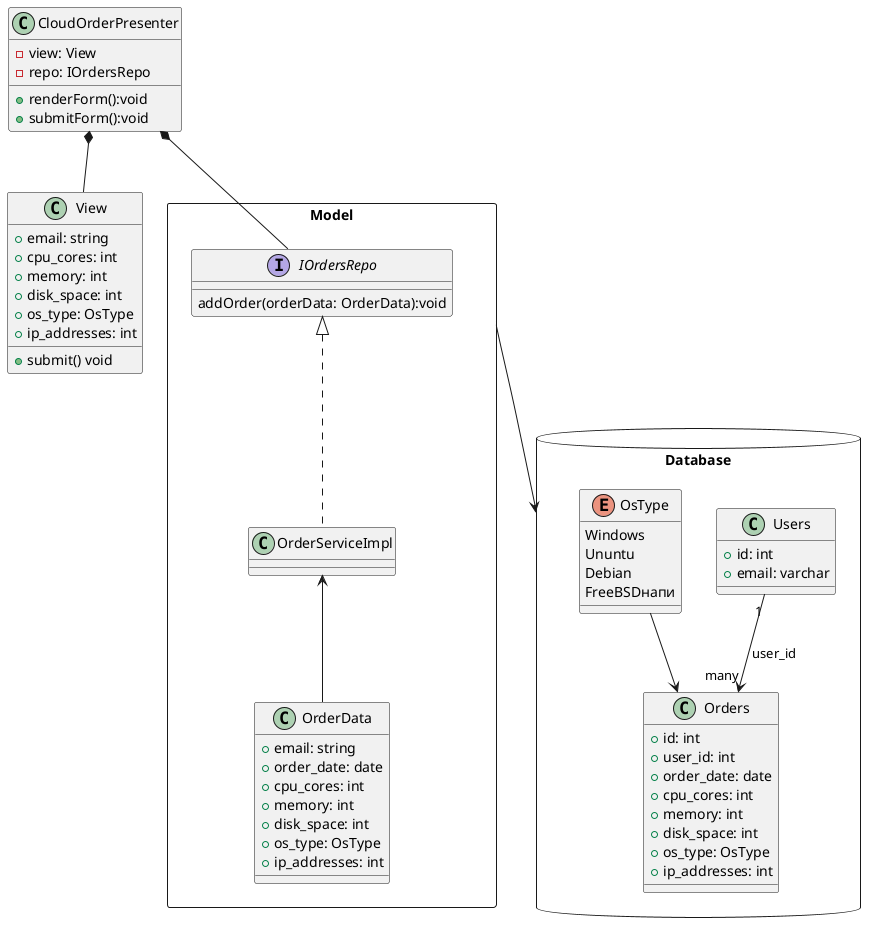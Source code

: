 @startuml  cloud_order

package Database <<database>> {
    class Users {
        + id: int
        + email: varchar
    }
    enum OsType {
        Windows
        Ununtu
        Debian
        FreeBSDнапи
    }
    class Orders {
        + id: int
        + user_id: int
        + order_date: date
        + cpu_cores: int
        + memory: int
        + disk_space: int
        + os_type: OsType
        + ip_addresses: int
    }
    OsType --> Orders
    Users "1" --> "many" Orders : user_id
}

package Model <<rectangle>> {
    class OrderData {
        + email: string
        + order_date: date
        + cpu_cores: int
        + memory: int
        + disk_space: int
        + os_type: OsType
        + ip_addresses: int
    }

    interface IOrdersRepo {
        addOrder(orderData: OrderData):void
    }

    class OrderServiceImpl implements IOrdersRepo {

    }
    OrderServiceImpl <-- OrderData
}

class View {
        + email: string
        + cpu_cores: int
        + memory: int
        + disk_space: int
        + os_type: OsType
        + ip_addresses: int
        + submit() void
}

class CloudOrderPresenter {
    - view: View
    - repo: IOrdersRepo
    + renderForm():void
    + submitForm():void
}
CloudOrderPresenter *-- View
CloudOrderPresenter *-- IOrdersRepo
Model --> Database
@enduml